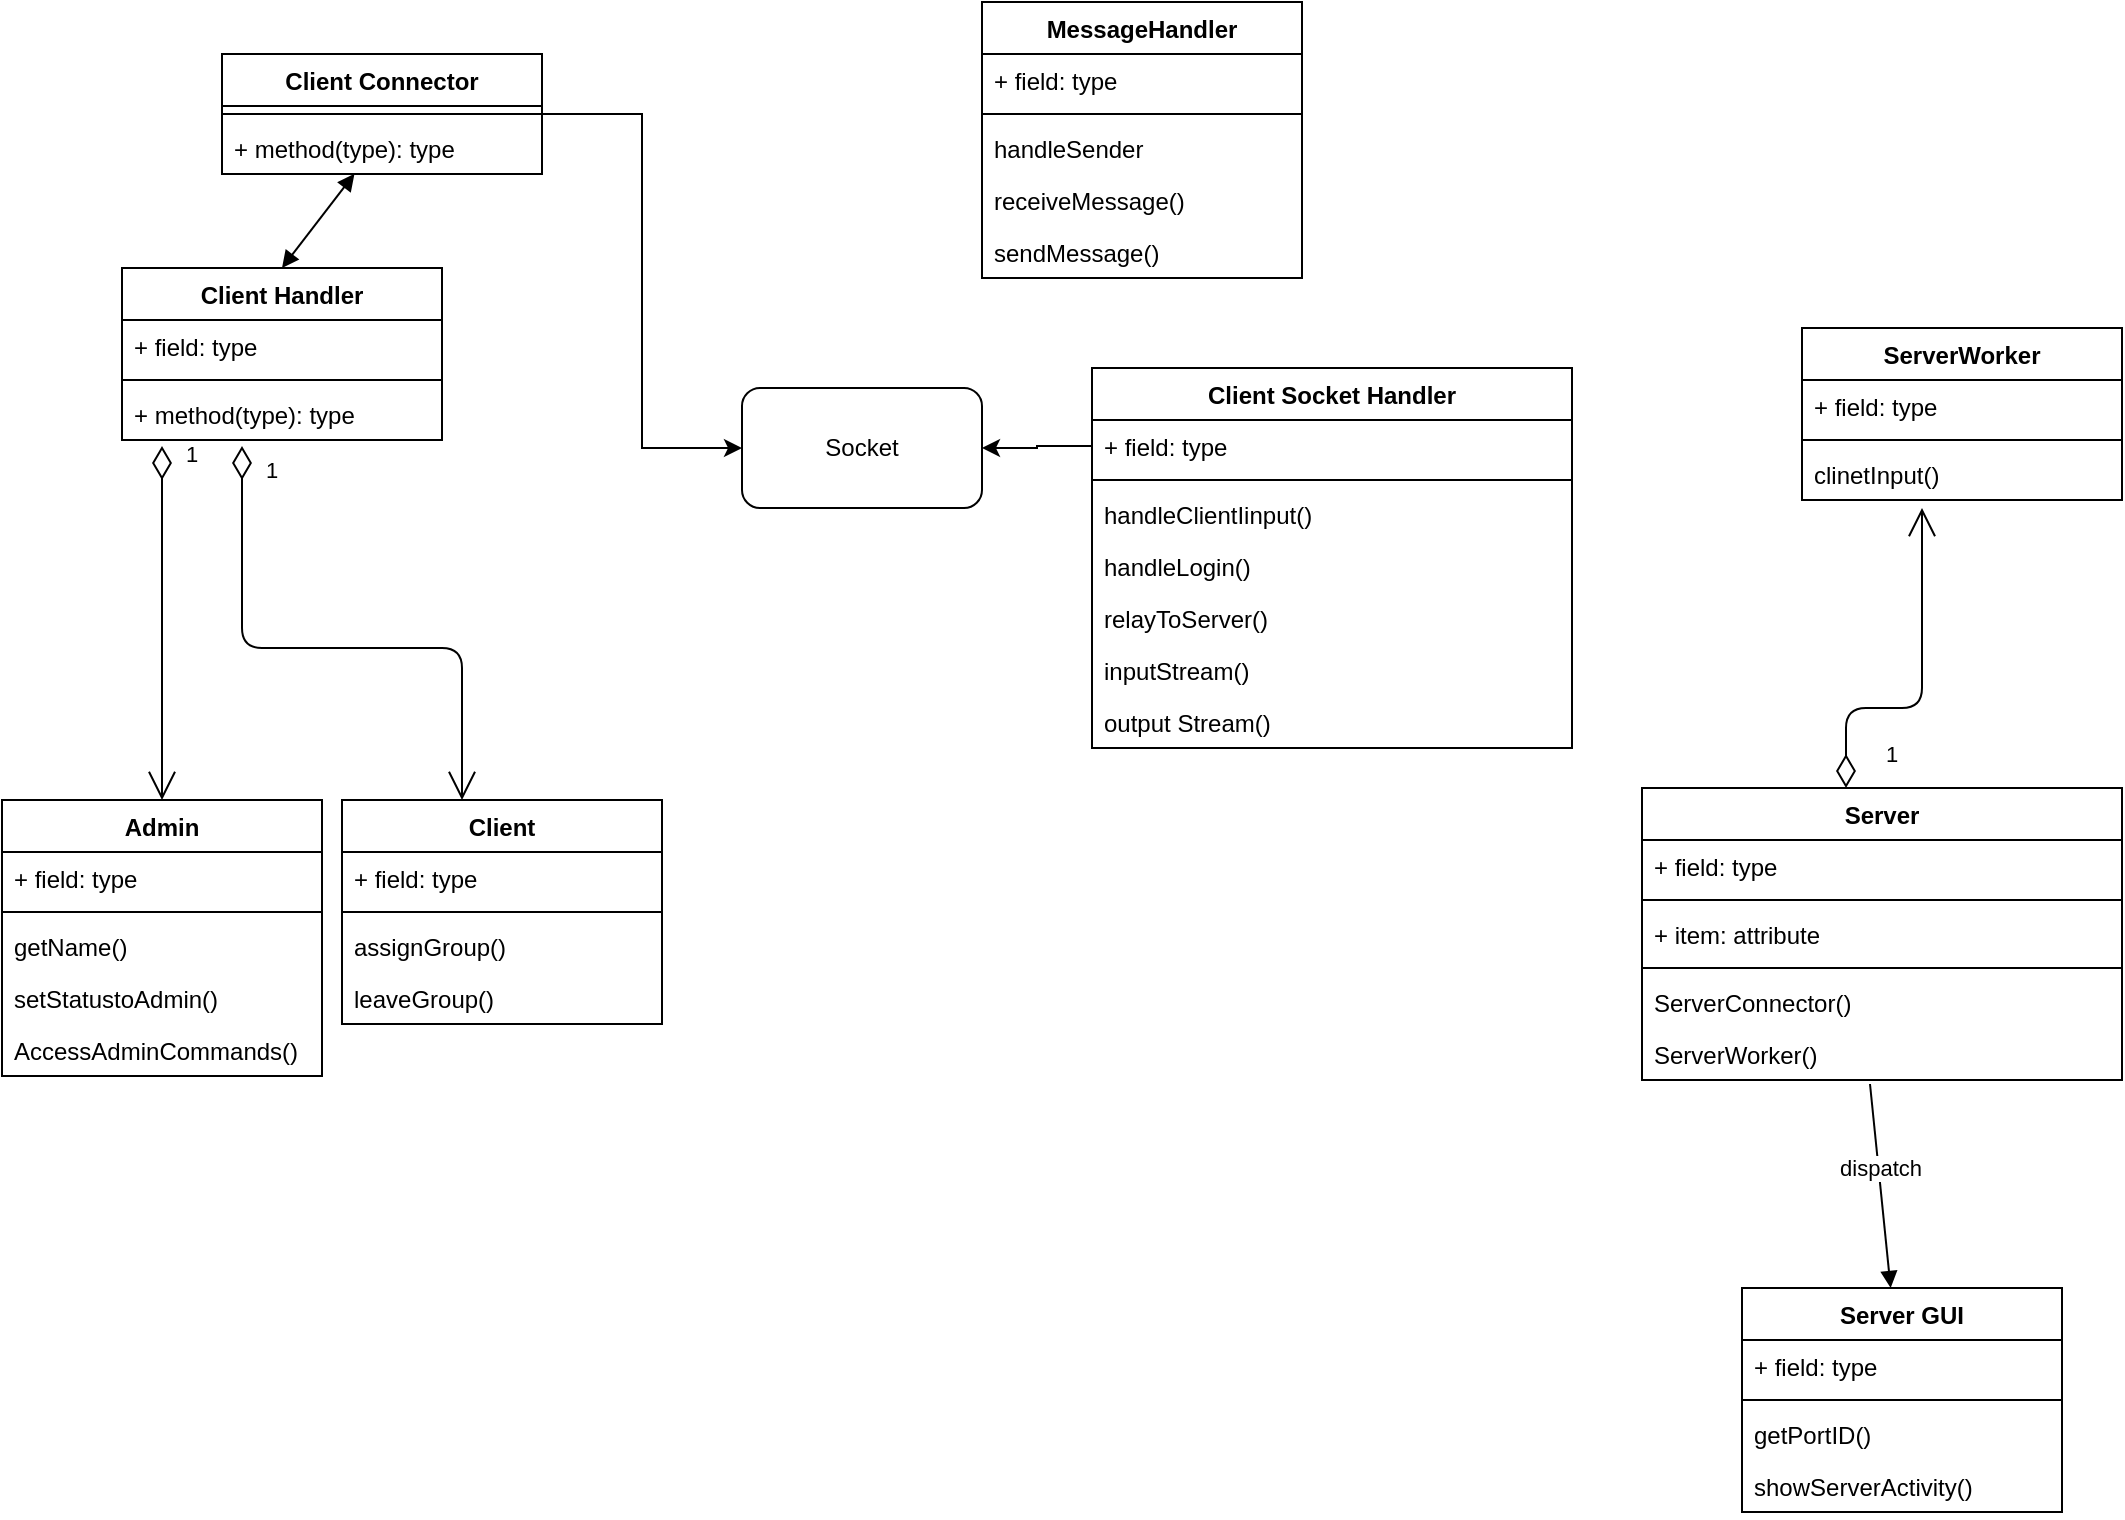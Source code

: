 <mxfile version="14.4.4" type="github">
  <diagram id="C5RBs43oDa-KdzZeNtuy" name="Page-1">
    <mxGraphModel dx="1422" dy="794" grid="1" gridSize="10" guides="1" tooltips="1" connect="1" arrows="1" fold="1" page="1" pageScale="1" pageWidth="1169" pageHeight="827" math="0" shadow="0">
      <root>
        <mxCell id="WIyWlLk6GJQsqaUBKTNV-0" />
        <mxCell id="WIyWlLk6GJQsqaUBKTNV-1" parent="WIyWlLk6GJQsqaUBKTNV-0" />
        <mxCell id="dr_Pp-hbCO8CK-rC_7ww-2" value="Server" style="swimlane;fontStyle=1;align=center;verticalAlign=top;childLayout=stackLayout;horizontal=1;startSize=26;horizontalStack=0;resizeParent=1;resizeParentMax=0;resizeLast=0;collapsible=1;marginBottom=0;" parent="WIyWlLk6GJQsqaUBKTNV-1" vertex="1">
          <mxGeometry x="860" y="400" width="240" height="146" as="geometry" />
        </mxCell>
        <mxCell id="dr_Pp-hbCO8CK-rC_7ww-3" value="+ field: type" style="text;strokeColor=none;fillColor=none;align=left;verticalAlign=top;spacingLeft=4;spacingRight=4;overflow=hidden;rotatable=0;points=[[0,0.5],[1,0.5]];portConstraint=eastwest;" parent="dr_Pp-hbCO8CK-rC_7ww-2" vertex="1">
          <mxGeometry y="26" width="240" height="26" as="geometry" />
        </mxCell>
        <mxCell id="dr_Pp-hbCO8CK-rC_7ww-4" value="" style="line;strokeWidth=1;fillColor=none;align=left;verticalAlign=middle;spacingTop=-1;spacingLeft=3;spacingRight=3;rotatable=0;labelPosition=right;points=[];portConstraint=eastwest;" parent="dr_Pp-hbCO8CK-rC_7ww-2" vertex="1">
          <mxGeometry y="52" width="240" height="8" as="geometry" />
        </mxCell>
        <mxCell id="dr_Pp-hbCO8CK-rC_7ww-15" value="+ item: attribute" style="text;strokeColor=none;fillColor=none;align=left;verticalAlign=top;spacingLeft=4;spacingRight=4;overflow=hidden;rotatable=0;points=[[0,0.5],[1,0.5]];portConstraint=eastwest;" parent="dr_Pp-hbCO8CK-rC_7ww-2" vertex="1">
          <mxGeometry y="60" width="240" height="26" as="geometry" />
        </mxCell>
        <mxCell id="dr_Pp-hbCO8CK-rC_7ww-16" value="" style="line;strokeWidth=1;fillColor=none;align=left;verticalAlign=middle;spacingTop=-1;spacingLeft=3;spacingRight=3;rotatable=0;labelPosition=right;points=[];portConstraint=eastwest;" parent="dr_Pp-hbCO8CK-rC_7ww-2" vertex="1">
          <mxGeometry y="86" width="240" height="8" as="geometry" />
        </mxCell>
        <mxCell id="dr_Pp-hbCO8CK-rC_7ww-18" value="ServerConnector()" style="text;strokeColor=none;fillColor=none;align=left;verticalAlign=top;spacingLeft=4;spacingRight=4;overflow=hidden;rotatable=0;points=[[0,0.5],[1,0.5]];portConstraint=eastwest;" parent="dr_Pp-hbCO8CK-rC_7ww-2" vertex="1">
          <mxGeometry y="94" width="240" height="26" as="geometry" />
        </mxCell>
        <mxCell id="dr_Pp-hbCO8CK-rC_7ww-5" value="ServerWorker()&#xa;&#xa;" style="text;strokeColor=none;fillColor=none;align=left;verticalAlign=top;spacingLeft=4;spacingRight=4;overflow=hidden;rotatable=0;points=[[0,0.5],[1,0.5]];portConstraint=eastwest;" parent="dr_Pp-hbCO8CK-rC_7ww-2" vertex="1">
          <mxGeometry y="120" width="240" height="26" as="geometry" />
        </mxCell>
        <mxCell id="dr_Pp-hbCO8CK-rC_7ww-93" style="edgeStyle=orthogonalEdgeStyle;rounded=0;orthogonalLoop=1;jettySize=auto;html=1;exitX=1;exitY=0.5;exitDx=0;exitDy=0;entryX=0;entryY=0.5;entryDx=0;entryDy=0;" parent="WIyWlLk6GJQsqaUBKTNV-1" source="dr_Pp-hbCO8CK-rC_7ww-19" target="dr_Pp-hbCO8CK-rC_7ww-90" edge="1">
          <mxGeometry relative="1" as="geometry" />
        </mxCell>
        <mxCell id="dr_Pp-hbCO8CK-rC_7ww-19" value="Client Connector" style="swimlane;fontStyle=1;align=center;verticalAlign=top;childLayout=stackLayout;horizontal=1;startSize=26;horizontalStack=0;resizeParent=1;resizeParentMax=0;resizeLast=0;collapsible=1;marginBottom=0;" parent="WIyWlLk6GJQsqaUBKTNV-1" vertex="1">
          <mxGeometry x="150" y="33" width="160" height="60" as="geometry" />
        </mxCell>
        <mxCell id="dr_Pp-hbCO8CK-rC_7ww-21" value="" style="line;strokeWidth=1;fillColor=none;align=left;verticalAlign=middle;spacingTop=-1;spacingLeft=3;spacingRight=3;rotatable=0;labelPosition=right;points=[];portConstraint=eastwest;" parent="dr_Pp-hbCO8CK-rC_7ww-19" vertex="1">
          <mxGeometry y="26" width="160" height="8" as="geometry" />
        </mxCell>
        <mxCell id="dr_Pp-hbCO8CK-rC_7ww-22" value="+ method(type): type" style="text;strokeColor=none;fillColor=none;align=left;verticalAlign=top;spacingLeft=4;spacingRight=4;overflow=hidden;rotatable=0;points=[[0,0.5],[1,0.5]];portConstraint=eastwest;" parent="dr_Pp-hbCO8CK-rC_7ww-19" vertex="1">
          <mxGeometry y="34" width="160" height="26" as="geometry" />
        </mxCell>
        <mxCell id="dr_Pp-hbCO8CK-rC_7ww-23" value="Admin" style="swimlane;fontStyle=1;align=center;verticalAlign=top;childLayout=stackLayout;horizontal=1;startSize=26;horizontalStack=0;resizeParent=1;resizeParentMax=0;resizeLast=0;collapsible=1;marginBottom=0;" parent="WIyWlLk6GJQsqaUBKTNV-1" vertex="1">
          <mxGeometry x="40" y="406" width="160" height="138" as="geometry" />
        </mxCell>
        <mxCell id="dr_Pp-hbCO8CK-rC_7ww-24" value="+ field: type" style="text;strokeColor=none;fillColor=none;align=left;verticalAlign=top;spacingLeft=4;spacingRight=4;overflow=hidden;rotatable=0;points=[[0,0.5],[1,0.5]];portConstraint=eastwest;" parent="dr_Pp-hbCO8CK-rC_7ww-23" vertex="1">
          <mxGeometry y="26" width="160" height="26" as="geometry" />
        </mxCell>
        <mxCell id="dr_Pp-hbCO8CK-rC_7ww-25" value="" style="line;strokeWidth=1;fillColor=none;align=left;verticalAlign=middle;spacingTop=-1;spacingLeft=3;spacingRight=3;rotatable=0;labelPosition=right;points=[];portConstraint=eastwest;" parent="dr_Pp-hbCO8CK-rC_7ww-23" vertex="1">
          <mxGeometry y="52" width="160" height="8" as="geometry" />
        </mxCell>
        <mxCell id="dr_Pp-hbCO8CK-rC_7ww-26" value="getName()" style="text;strokeColor=none;fillColor=none;align=left;verticalAlign=top;spacingLeft=4;spacingRight=4;overflow=hidden;rotatable=0;points=[[0,0.5],[1,0.5]];portConstraint=eastwest;" parent="dr_Pp-hbCO8CK-rC_7ww-23" vertex="1">
          <mxGeometry y="60" width="160" height="26" as="geometry" />
        </mxCell>
        <mxCell id="usUUA8pmtTQ65lv18Jg--10" value="setStatustoAdmin()" style="text;strokeColor=none;fillColor=none;align=left;verticalAlign=top;spacingLeft=4;spacingRight=4;overflow=hidden;rotatable=0;points=[[0,0.5],[1,0.5]];portConstraint=eastwest;" vertex="1" parent="dr_Pp-hbCO8CK-rC_7ww-23">
          <mxGeometry y="86" width="160" height="26" as="geometry" />
        </mxCell>
        <mxCell id="usUUA8pmtTQ65lv18Jg--11" value="AccessAdminCommands()" style="text;strokeColor=none;fillColor=none;align=left;verticalAlign=top;spacingLeft=4;spacingRight=4;overflow=hidden;rotatable=0;points=[[0,0.5],[1,0.5]];portConstraint=eastwest;" vertex="1" parent="dr_Pp-hbCO8CK-rC_7ww-23">
          <mxGeometry y="112" width="160" height="26" as="geometry" />
        </mxCell>
        <mxCell id="dr_Pp-hbCO8CK-rC_7ww-27" value="Client Socket Handler" style="swimlane;fontStyle=1;align=center;verticalAlign=top;childLayout=stackLayout;horizontal=1;startSize=26;horizontalStack=0;resizeParent=1;resizeParentMax=0;resizeLast=0;collapsible=1;marginBottom=0;" parent="WIyWlLk6GJQsqaUBKTNV-1" vertex="1">
          <mxGeometry x="585" y="190" width="240" height="190" as="geometry" />
        </mxCell>
        <mxCell id="dr_Pp-hbCO8CK-rC_7ww-28" value="+ field: type" style="text;strokeColor=none;fillColor=none;align=left;verticalAlign=top;spacingLeft=4;spacingRight=4;overflow=hidden;rotatable=0;points=[[0,0.5],[1,0.5]];portConstraint=eastwest;" parent="dr_Pp-hbCO8CK-rC_7ww-27" vertex="1">
          <mxGeometry y="26" width="240" height="26" as="geometry" />
        </mxCell>
        <mxCell id="dr_Pp-hbCO8CK-rC_7ww-29" value="" style="line;strokeWidth=1;fillColor=none;align=left;verticalAlign=middle;spacingTop=-1;spacingLeft=3;spacingRight=3;rotatable=0;labelPosition=right;points=[];portConstraint=eastwest;" parent="dr_Pp-hbCO8CK-rC_7ww-27" vertex="1">
          <mxGeometry y="52" width="240" height="8" as="geometry" />
        </mxCell>
        <mxCell id="dr_Pp-hbCO8CK-rC_7ww-30" value="handleClientIinput()" style="text;strokeColor=none;fillColor=none;align=left;verticalAlign=top;spacingLeft=4;spacingRight=4;overflow=hidden;rotatable=0;points=[[0,0.5],[1,0.5]];portConstraint=eastwest;" parent="dr_Pp-hbCO8CK-rC_7ww-27" vertex="1">
          <mxGeometry y="60" width="240" height="26" as="geometry" />
        </mxCell>
        <mxCell id="usUUA8pmtTQ65lv18Jg--17" value="handleLogin()" style="text;strokeColor=none;fillColor=none;align=left;verticalAlign=top;spacingLeft=4;spacingRight=4;overflow=hidden;rotatable=0;points=[[0,0.5],[1,0.5]];portConstraint=eastwest;" vertex="1" parent="dr_Pp-hbCO8CK-rC_7ww-27">
          <mxGeometry y="86" width="240" height="26" as="geometry" />
        </mxCell>
        <mxCell id="usUUA8pmtTQ65lv18Jg--14" value="relayToServer()" style="text;strokeColor=none;fillColor=none;align=left;verticalAlign=top;spacingLeft=4;spacingRight=4;overflow=hidden;rotatable=0;points=[[0,0.5],[1,0.5]];portConstraint=eastwest;" vertex="1" parent="dr_Pp-hbCO8CK-rC_7ww-27">
          <mxGeometry y="112" width="240" height="26" as="geometry" />
        </mxCell>
        <mxCell id="usUUA8pmtTQ65lv18Jg--15" value="inputStream()" style="text;strokeColor=none;fillColor=none;align=left;verticalAlign=top;spacingLeft=4;spacingRight=4;overflow=hidden;rotatable=0;points=[[0,0.5],[1,0.5]];portConstraint=eastwest;" vertex="1" parent="dr_Pp-hbCO8CK-rC_7ww-27">
          <mxGeometry y="138" width="240" height="26" as="geometry" />
        </mxCell>
        <mxCell id="usUUA8pmtTQ65lv18Jg--16" value="output Stream()" style="text;strokeColor=none;fillColor=none;align=left;verticalAlign=top;spacingLeft=4;spacingRight=4;overflow=hidden;rotatable=0;points=[[0,0.5],[1,0.5]];portConstraint=eastwest;" vertex="1" parent="dr_Pp-hbCO8CK-rC_7ww-27">
          <mxGeometry y="164" width="240" height="26" as="geometry" />
        </mxCell>
        <mxCell id="dr_Pp-hbCO8CK-rC_7ww-40" value="Client Handler" style="swimlane;fontStyle=1;align=center;verticalAlign=top;childLayout=stackLayout;horizontal=1;startSize=26;horizontalStack=0;resizeParent=1;resizeParentMax=0;resizeLast=0;collapsible=1;marginBottom=0;" parent="WIyWlLk6GJQsqaUBKTNV-1" vertex="1">
          <mxGeometry x="100" y="140" width="160" height="86" as="geometry" />
        </mxCell>
        <mxCell id="dr_Pp-hbCO8CK-rC_7ww-41" value="+ field: type" style="text;strokeColor=none;fillColor=none;align=left;verticalAlign=top;spacingLeft=4;spacingRight=4;overflow=hidden;rotatable=0;points=[[0,0.5],[1,0.5]];portConstraint=eastwest;" parent="dr_Pp-hbCO8CK-rC_7ww-40" vertex="1">
          <mxGeometry y="26" width="160" height="26" as="geometry" />
        </mxCell>
        <mxCell id="dr_Pp-hbCO8CK-rC_7ww-42" value="" style="line;strokeWidth=1;fillColor=none;align=left;verticalAlign=middle;spacingTop=-1;spacingLeft=3;spacingRight=3;rotatable=0;labelPosition=right;points=[];portConstraint=eastwest;" parent="dr_Pp-hbCO8CK-rC_7ww-40" vertex="1">
          <mxGeometry y="52" width="160" height="8" as="geometry" />
        </mxCell>
        <mxCell id="dr_Pp-hbCO8CK-rC_7ww-43" value="+ method(type): type" style="text;strokeColor=none;fillColor=none;align=left;verticalAlign=top;spacingLeft=4;spacingRight=4;overflow=hidden;rotatable=0;points=[[0,0.5],[1,0.5]];portConstraint=eastwest;" parent="dr_Pp-hbCO8CK-rC_7ww-40" vertex="1">
          <mxGeometry y="60" width="160" height="26" as="geometry" />
        </mxCell>
        <mxCell id="dr_Pp-hbCO8CK-rC_7ww-44" value="Client" style="swimlane;fontStyle=1;align=center;verticalAlign=top;childLayout=stackLayout;horizontal=1;startSize=26;horizontalStack=0;resizeParent=1;resizeParentMax=0;resizeLast=0;collapsible=1;marginBottom=0;" parent="WIyWlLk6GJQsqaUBKTNV-1" vertex="1">
          <mxGeometry x="210" y="406" width="160" height="112" as="geometry" />
        </mxCell>
        <mxCell id="dr_Pp-hbCO8CK-rC_7ww-45" value="+ field: type" style="text;strokeColor=none;fillColor=none;align=left;verticalAlign=top;spacingLeft=4;spacingRight=4;overflow=hidden;rotatable=0;points=[[0,0.5],[1,0.5]];portConstraint=eastwest;" parent="dr_Pp-hbCO8CK-rC_7ww-44" vertex="1">
          <mxGeometry y="26" width="160" height="26" as="geometry" />
        </mxCell>
        <mxCell id="dr_Pp-hbCO8CK-rC_7ww-46" value="" style="line;strokeWidth=1;fillColor=none;align=left;verticalAlign=middle;spacingTop=-1;spacingLeft=3;spacingRight=3;rotatable=0;labelPosition=right;points=[];portConstraint=eastwest;" parent="dr_Pp-hbCO8CK-rC_7ww-44" vertex="1">
          <mxGeometry y="52" width="160" height="8" as="geometry" />
        </mxCell>
        <mxCell id="usUUA8pmtTQ65lv18Jg--13" value="assignGroup()" style="text;strokeColor=none;fillColor=none;align=left;verticalAlign=top;spacingLeft=4;spacingRight=4;overflow=hidden;rotatable=0;points=[[0,0.5],[1,0.5]];portConstraint=eastwest;" vertex="1" parent="dr_Pp-hbCO8CK-rC_7ww-44">
          <mxGeometry y="60" width="160" height="26" as="geometry" />
        </mxCell>
        <mxCell id="dr_Pp-hbCO8CK-rC_7ww-47" value="leaveGroup()" style="text;strokeColor=none;fillColor=none;align=left;verticalAlign=top;spacingLeft=4;spacingRight=4;overflow=hidden;rotatable=0;points=[[0,0.5],[1,0.5]];portConstraint=eastwest;" parent="dr_Pp-hbCO8CK-rC_7ww-44" vertex="1">
          <mxGeometry y="86" width="160" height="26" as="geometry" />
        </mxCell>
        <mxCell id="dr_Pp-hbCO8CK-rC_7ww-52" value="MessageHandler&#xa;" style="swimlane;fontStyle=1;align=center;verticalAlign=top;childLayout=stackLayout;horizontal=1;startSize=26;horizontalStack=0;resizeParent=1;resizeParentMax=0;resizeLast=0;collapsible=1;marginBottom=0;" parent="WIyWlLk6GJQsqaUBKTNV-1" vertex="1">
          <mxGeometry x="530" y="7" width="160" height="138" as="geometry" />
        </mxCell>
        <mxCell id="dr_Pp-hbCO8CK-rC_7ww-53" value="+ field: type" style="text;strokeColor=none;fillColor=none;align=left;verticalAlign=top;spacingLeft=4;spacingRight=4;overflow=hidden;rotatable=0;points=[[0,0.5],[1,0.5]];portConstraint=eastwest;" parent="dr_Pp-hbCO8CK-rC_7ww-52" vertex="1">
          <mxGeometry y="26" width="160" height="26" as="geometry" />
        </mxCell>
        <mxCell id="dr_Pp-hbCO8CK-rC_7ww-54" value="" style="line;strokeWidth=1;fillColor=none;align=left;verticalAlign=middle;spacingTop=-1;spacingLeft=3;spacingRight=3;rotatable=0;labelPosition=right;points=[];portConstraint=eastwest;" parent="dr_Pp-hbCO8CK-rC_7ww-52" vertex="1">
          <mxGeometry y="52" width="160" height="8" as="geometry" />
        </mxCell>
        <mxCell id="usUUA8pmtTQ65lv18Jg--18" value="handleSender" style="text;strokeColor=none;fillColor=none;align=left;verticalAlign=top;spacingLeft=4;spacingRight=4;overflow=hidden;rotatable=0;points=[[0,0.5],[1,0.5]];portConstraint=eastwest;" vertex="1" parent="dr_Pp-hbCO8CK-rC_7ww-52">
          <mxGeometry y="60" width="160" height="26" as="geometry" />
        </mxCell>
        <mxCell id="dr_Pp-hbCO8CK-rC_7ww-55" value="receiveMessage()" style="text;strokeColor=none;fillColor=none;align=left;verticalAlign=top;spacingLeft=4;spacingRight=4;overflow=hidden;rotatable=0;points=[[0,0.5],[1,0.5]];portConstraint=eastwest;" parent="dr_Pp-hbCO8CK-rC_7ww-52" vertex="1">
          <mxGeometry y="86" width="160" height="26" as="geometry" />
        </mxCell>
        <mxCell id="usUUA8pmtTQ65lv18Jg--7" value="sendMessage()" style="text;strokeColor=none;fillColor=none;align=left;verticalAlign=top;spacingLeft=4;spacingRight=4;overflow=hidden;rotatable=0;points=[[0,0.5],[1,0.5]];portConstraint=eastwest;" vertex="1" parent="dr_Pp-hbCO8CK-rC_7ww-52">
          <mxGeometry y="112" width="160" height="26" as="geometry" />
        </mxCell>
        <mxCell id="dr_Pp-hbCO8CK-rC_7ww-85" value="ServerWorker" style="swimlane;fontStyle=1;align=center;verticalAlign=top;childLayout=stackLayout;horizontal=1;startSize=26;horizontalStack=0;resizeParent=1;resizeParentMax=0;resizeLast=0;collapsible=1;marginBottom=0;" parent="WIyWlLk6GJQsqaUBKTNV-1" vertex="1">
          <mxGeometry x="940" y="170" width="160" height="86" as="geometry" />
        </mxCell>
        <mxCell id="dr_Pp-hbCO8CK-rC_7ww-86" value="+ field: type" style="text;strokeColor=none;fillColor=none;align=left;verticalAlign=top;spacingLeft=4;spacingRight=4;overflow=hidden;rotatable=0;points=[[0,0.5],[1,0.5]];portConstraint=eastwest;" parent="dr_Pp-hbCO8CK-rC_7ww-85" vertex="1">
          <mxGeometry y="26" width="160" height="26" as="geometry" />
        </mxCell>
        <mxCell id="dr_Pp-hbCO8CK-rC_7ww-87" value="" style="line;strokeWidth=1;fillColor=none;align=left;verticalAlign=middle;spacingTop=-1;spacingLeft=3;spacingRight=3;rotatable=0;labelPosition=right;points=[];portConstraint=eastwest;" parent="dr_Pp-hbCO8CK-rC_7ww-85" vertex="1">
          <mxGeometry y="52" width="160" height="8" as="geometry" />
        </mxCell>
        <mxCell id="dr_Pp-hbCO8CK-rC_7ww-88" value="clinetInput()" style="text;strokeColor=none;fillColor=none;align=left;verticalAlign=top;spacingLeft=4;spacingRight=4;overflow=hidden;rotatable=0;points=[[0,0.5],[1,0.5]];portConstraint=eastwest;" parent="dr_Pp-hbCO8CK-rC_7ww-85" vertex="1">
          <mxGeometry y="60" width="160" height="26" as="geometry" />
        </mxCell>
        <mxCell id="dr_Pp-hbCO8CK-rC_7ww-90" value="Socket" style="rounded=1;whiteSpace=wrap;html=1;" parent="WIyWlLk6GJQsqaUBKTNV-1" vertex="1">
          <mxGeometry x="410" y="200" width="120" height="60" as="geometry" />
        </mxCell>
        <mxCell id="dr_Pp-hbCO8CK-rC_7ww-99" value="" style="endArrow=block;startArrow=block;endFill=1;startFill=1;html=1;entryX=0.5;entryY=0;entryDx=0;entryDy=0;exitX=0.414;exitY=0.996;exitDx=0;exitDy=0;exitPerimeter=0;" parent="WIyWlLk6GJQsqaUBKTNV-1" source="dr_Pp-hbCO8CK-rC_7ww-22" target="dr_Pp-hbCO8CK-rC_7ww-40" edge="1">
          <mxGeometry width="160" relative="1" as="geometry">
            <mxPoint x="210" y="180" as="sourcePoint" />
            <mxPoint x="370" y="180" as="targetPoint" />
          </mxGeometry>
        </mxCell>
        <mxCell id="dr_Pp-hbCO8CK-rC_7ww-106" value="1" style="endArrow=open;html=1;endSize=12;startArrow=diamondThin;startSize=14;startFill=0;edgeStyle=orthogonalEdgeStyle;align=left;verticalAlign=bottom;entryX=0.5;entryY=0;entryDx=0;entryDy=0;" parent="WIyWlLk6GJQsqaUBKTNV-1" target="dr_Pp-hbCO8CK-rC_7ww-23" edge="1">
          <mxGeometry x="-0.856" y="10" relative="1" as="geometry">
            <mxPoint x="120" y="229" as="sourcePoint" />
            <mxPoint x="610" y="506" as="targetPoint" />
            <Array as="points">
              <mxPoint x="120" y="255" />
            </Array>
            <mxPoint as="offset" />
          </mxGeometry>
        </mxCell>
        <mxCell id="dr_Pp-hbCO8CK-rC_7ww-109" value="1" style="endArrow=open;html=1;endSize=12;startArrow=diamondThin;startSize=14;startFill=0;edgeStyle=orthogonalEdgeStyle;align=left;verticalAlign=bottom;entryX=0.375;entryY=0;entryDx=0;entryDy=0;entryPerimeter=0;" parent="WIyWlLk6GJQsqaUBKTNV-1" target="dr_Pp-hbCO8CK-rC_7ww-44" edge="1">
          <mxGeometry x="-0.856" y="10" relative="1" as="geometry">
            <mxPoint x="160" y="229" as="sourcePoint" />
            <mxPoint x="160" y="406.0" as="targetPoint" />
            <Array as="points">
              <mxPoint x="160" y="330" />
              <mxPoint x="270" y="330" />
            </Array>
            <mxPoint as="offset" />
          </mxGeometry>
        </mxCell>
        <mxCell id="dr_Pp-hbCO8CK-rC_7ww-111" style="edgeStyle=orthogonalEdgeStyle;rounded=0;orthogonalLoop=1;jettySize=auto;html=1;exitX=0;exitY=0.5;exitDx=0;exitDy=0;entryX=1;entryY=0.5;entryDx=0;entryDy=0;" parent="WIyWlLk6GJQsqaUBKTNV-1" source="dr_Pp-hbCO8CK-rC_7ww-28" target="dr_Pp-hbCO8CK-rC_7ww-90" edge="1">
          <mxGeometry relative="1" as="geometry" />
        </mxCell>
        <mxCell id="usUUA8pmtTQ65lv18Jg--1" value="1" style="endArrow=open;html=1;endSize=12;startArrow=diamondThin;startSize=14;startFill=0;edgeStyle=orthogonalEdgeStyle;align=left;verticalAlign=bottom;entryX=0.375;entryY=1.154;entryDx=0;entryDy=0;entryPerimeter=0;exitX=0.425;exitY=0;exitDx=0;exitDy=0;exitPerimeter=0;" edge="1" parent="WIyWlLk6GJQsqaUBKTNV-1" source="dr_Pp-hbCO8CK-rC_7ww-2" target="dr_Pp-hbCO8CK-rC_7ww-88">
          <mxGeometry x="-0.904" y="-18" relative="1" as="geometry">
            <mxPoint x="962" y="380" as="sourcePoint" />
            <mxPoint x="1040" y="220" as="targetPoint" />
            <Array as="points">
              <mxPoint x="962" y="360" />
              <mxPoint x="1000" y="360" />
            </Array>
            <mxPoint as="offset" />
          </mxGeometry>
        </mxCell>
        <mxCell id="usUUA8pmtTQ65lv18Jg--2" value="Server GUI" style="swimlane;fontStyle=1;align=center;verticalAlign=top;childLayout=stackLayout;horizontal=1;startSize=26;horizontalStack=0;resizeParent=1;resizeParentMax=0;resizeLast=0;collapsible=1;marginBottom=0;" vertex="1" parent="WIyWlLk6GJQsqaUBKTNV-1">
          <mxGeometry x="910" y="650" width="160" height="112" as="geometry" />
        </mxCell>
        <mxCell id="usUUA8pmtTQ65lv18Jg--3" value="+ field: type" style="text;strokeColor=none;fillColor=none;align=left;verticalAlign=top;spacingLeft=4;spacingRight=4;overflow=hidden;rotatable=0;points=[[0,0.5],[1,0.5]];portConstraint=eastwest;" vertex="1" parent="usUUA8pmtTQ65lv18Jg--2">
          <mxGeometry y="26" width="160" height="26" as="geometry" />
        </mxCell>
        <mxCell id="usUUA8pmtTQ65lv18Jg--4" value="" style="line;strokeWidth=1;fillColor=none;align=left;verticalAlign=middle;spacingTop=-1;spacingLeft=3;spacingRight=3;rotatable=0;labelPosition=right;points=[];portConstraint=eastwest;" vertex="1" parent="usUUA8pmtTQ65lv18Jg--2">
          <mxGeometry y="52" width="160" height="8" as="geometry" />
        </mxCell>
        <mxCell id="usUUA8pmtTQ65lv18Jg--5" value="getPortID()" style="text;strokeColor=none;fillColor=none;align=left;verticalAlign=top;spacingLeft=4;spacingRight=4;overflow=hidden;rotatable=0;points=[[0,0.5],[1,0.5]];portConstraint=eastwest;" vertex="1" parent="usUUA8pmtTQ65lv18Jg--2">
          <mxGeometry y="60" width="160" height="26" as="geometry" />
        </mxCell>
        <mxCell id="usUUA8pmtTQ65lv18Jg--8" value="showServerActivity()" style="text;strokeColor=none;fillColor=none;align=left;verticalAlign=top;spacingLeft=4;spacingRight=4;overflow=hidden;rotatable=0;points=[[0,0.5],[1,0.5]];portConstraint=eastwest;" vertex="1" parent="usUUA8pmtTQ65lv18Jg--2">
          <mxGeometry y="86" width="160" height="26" as="geometry" />
        </mxCell>
        <mxCell id="usUUA8pmtTQ65lv18Jg--6" value="dispatch" style="html=1;verticalAlign=bottom;endArrow=block;exitX=0.475;exitY=1.077;exitDx=0;exitDy=0;exitPerimeter=0;" edge="1" parent="WIyWlLk6GJQsqaUBKTNV-1" source="dr_Pp-hbCO8CK-rC_7ww-5" target="usUUA8pmtTQ65lv18Jg--2">
          <mxGeometry width="80" relative="1" as="geometry">
            <mxPoint x="990" y="580" as="sourcePoint" />
            <mxPoint x="1070" y="580" as="targetPoint" />
          </mxGeometry>
        </mxCell>
      </root>
    </mxGraphModel>
  </diagram>
</mxfile>
